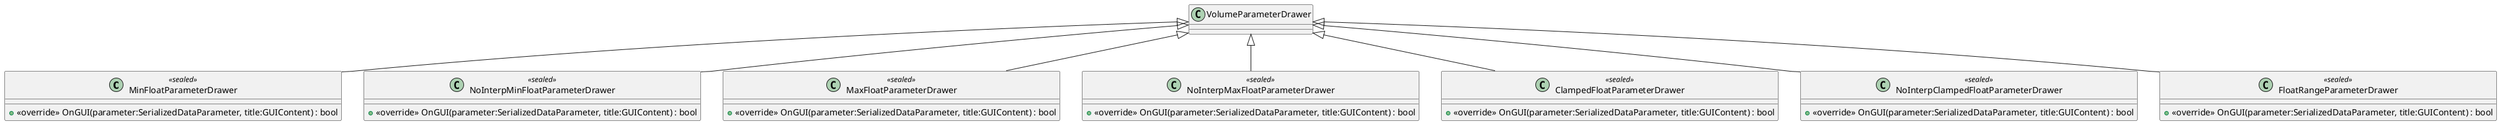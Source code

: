 @startuml
class MinFloatParameterDrawer <<sealed>> {
    + <<override>> OnGUI(parameter:SerializedDataParameter, title:GUIContent) : bool
}
class NoInterpMinFloatParameterDrawer <<sealed>> {
    + <<override>> OnGUI(parameter:SerializedDataParameter, title:GUIContent) : bool
}
class MaxFloatParameterDrawer <<sealed>> {
    + <<override>> OnGUI(parameter:SerializedDataParameter, title:GUIContent) : bool
}
class NoInterpMaxFloatParameterDrawer <<sealed>> {
    + <<override>> OnGUI(parameter:SerializedDataParameter, title:GUIContent) : bool
}
class ClampedFloatParameterDrawer <<sealed>> {
    + <<override>> OnGUI(parameter:SerializedDataParameter, title:GUIContent) : bool
}
class NoInterpClampedFloatParameterDrawer <<sealed>> {
    + <<override>> OnGUI(parameter:SerializedDataParameter, title:GUIContent) : bool
}
class FloatRangeParameterDrawer <<sealed>> {
    + <<override>> OnGUI(parameter:SerializedDataParameter, title:GUIContent) : bool
}
VolumeParameterDrawer <|-- MinFloatParameterDrawer
VolumeParameterDrawer <|-- NoInterpMinFloatParameterDrawer
VolumeParameterDrawer <|-- MaxFloatParameterDrawer
VolumeParameterDrawer <|-- NoInterpMaxFloatParameterDrawer
VolumeParameterDrawer <|-- ClampedFloatParameterDrawer
VolumeParameterDrawer <|-- NoInterpClampedFloatParameterDrawer
VolumeParameterDrawer <|-- FloatRangeParameterDrawer
@enduml
